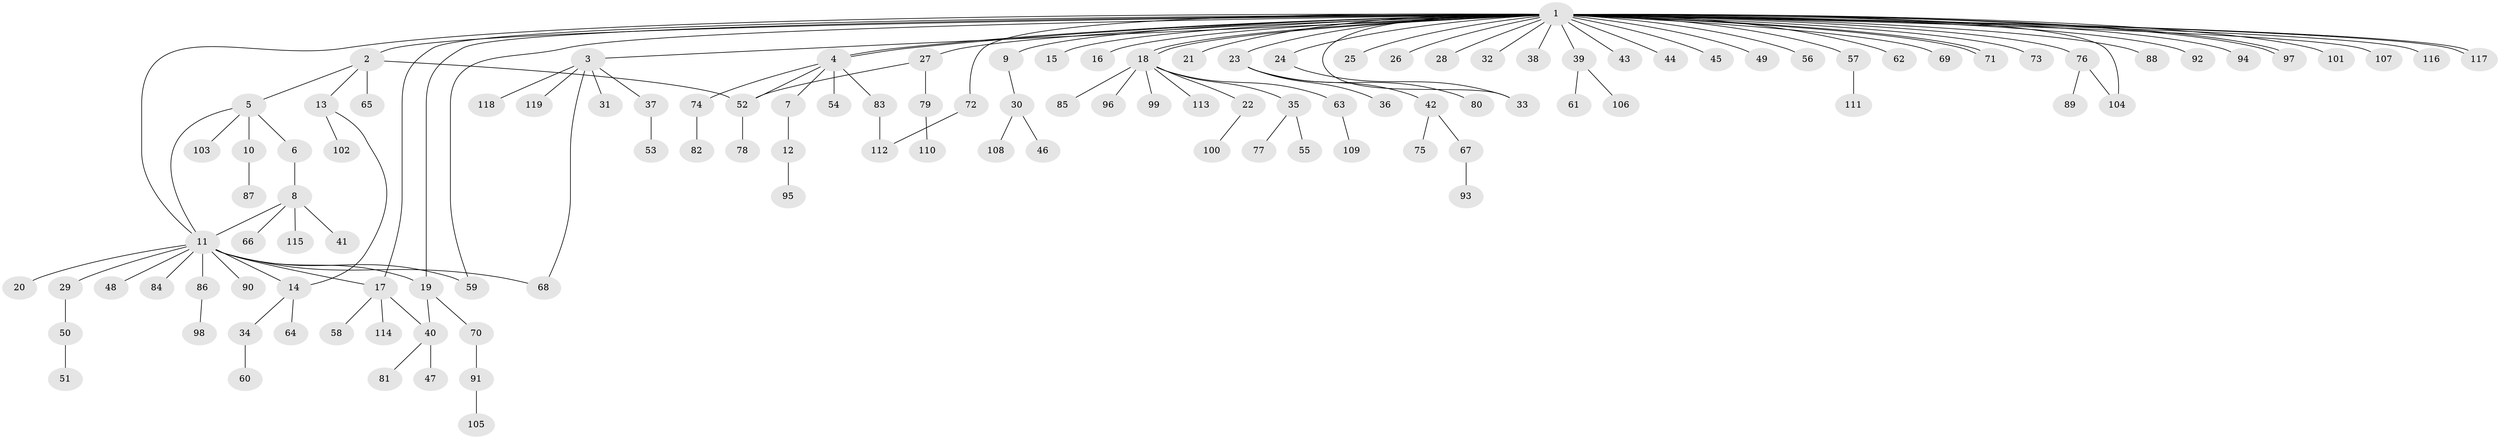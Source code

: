// Generated by graph-tools (version 1.1) at 2025/48/03/09/25 04:48:46]
// undirected, 119 vertices, 136 edges
graph export_dot {
graph [start="1"]
  node [color=gray90,style=filled];
  1;
  2;
  3;
  4;
  5;
  6;
  7;
  8;
  9;
  10;
  11;
  12;
  13;
  14;
  15;
  16;
  17;
  18;
  19;
  20;
  21;
  22;
  23;
  24;
  25;
  26;
  27;
  28;
  29;
  30;
  31;
  32;
  33;
  34;
  35;
  36;
  37;
  38;
  39;
  40;
  41;
  42;
  43;
  44;
  45;
  46;
  47;
  48;
  49;
  50;
  51;
  52;
  53;
  54;
  55;
  56;
  57;
  58;
  59;
  60;
  61;
  62;
  63;
  64;
  65;
  66;
  67;
  68;
  69;
  70;
  71;
  72;
  73;
  74;
  75;
  76;
  77;
  78;
  79;
  80;
  81;
  82;
  83;
  84;
  85;
  86;
  87;
  88;
  89;
  90;
  91;
  92;
  93;
  94;
  95;
  96;
  97;
  98;
  99;
  100;
  101;
  102;
  103;
  104;
  105;
  106;
  107;
  108;
  109;
  110;
  111;
  112;
  113;
  114;
  115;
  116;
  117;
  118;
  119;
  1 -- 2;
  1 -- 3;
  1 -- 4;
  1 -- 4;
  1 -- 9;
  1 -- 11;
  1 -- 15;
  1 -- 16;
  1 -- 17;
  1 -- 18;
  1 -- 18;
  1 -- 19;
  1 -- 21;
  1 -- 23;
  1 -- 24;
  1 -- 25;
  1 -- 26;
  1 -- 27;
  1 -- 28;
  1 -- 32;
  1 -- 33;
  1 -- 38;
  1 -- 39;
  1 -- 43;
  1 -- 44;
  1 -- 45;
  1 -- 49;
  1 -- 56;
  1 -- 57;
  1 -- 59;
  1 -- 62;
  1 -- 69;
  1 -- 71;
  1 -- 71;
  1 -- 72;
  1 -- 73;
  1 -- 76;
  1 -- 88;
  1 -- 92;
  1 -- 94;
  1 -- 97;
  1 -- 97;
  1 -- 101;
  1 -- 104;
  1 -- 107;
  1 -- 116;
  1 -- 117;
  1 -- 117;
  2 -- 5;
  2 -- 13;
  2 -- 52;
  2 -- 65;
  3 -- 31;
  3 -- 37;
  3 -- 68;
  3 -- 118;
  3 -- 119;
  4 -- 7;
  4 -- 52;
  4 -- 54;
  4 -- 74;
  4 -- 83;
  5 -- 6;
  5 -- 10;
  5 -- 11;
  5 -- 103;
  6 -- 8;
  7 -- 12;
  8 -- 11;
  8 -- 41;
  8 -- 66;
  8 -- 115;
  9 -- 30;
  10 -- 87;
  11 -- 14;
  11 -- 17;
  11 -- 19;
  11 -- 20;
  11 -- 29;
  11 -- 48;
  11 -- 59;
  11 -- 68;
  11 -- 84;
  11 -- 86;
  11 -- 90;
  12 -- 95;
  13 -- 14;
  13 -- 102;
  14 -- 34;
  14 -- 64;
  17 -- 40;
  17 -- 58;
  17 -- 114;
  18 -- 22;
  18 -- 35;
  18 -- 63;
  18 -- 85;
  18 -- 96;
  18 -- 99;
  18 -- 113;
  19 -- 40;
  19 -- 70;
  22 -- 100;
  23 -- 36;
  23 -- 42;
  23 -- 80;
  24 -- 33;
  27 -- 52;
  27 -- 79;
  29 -- 50;
  30 -- 46;
  30 -- 108;
  34 -- 60;
  35 -- 55;
  35 -- 77;
  37 -- 53;
  39 -- 61;
  39 -- 106;
  40 -- 47;
  40 -- 81;
  42 -- 67;
  42 -- 75;
  50 -- 51;
  52 -- 78;
  57 -- 111;
  63 -- 109;
  67 -- 93;
  70 -- 91;
  72 -- 112;
  74 -- 82;
  76 -- 89;
  76 -- 104;
  79 -- 110;
  83 -- 112;
  86 -- 98;
  91 -- 105;
}
